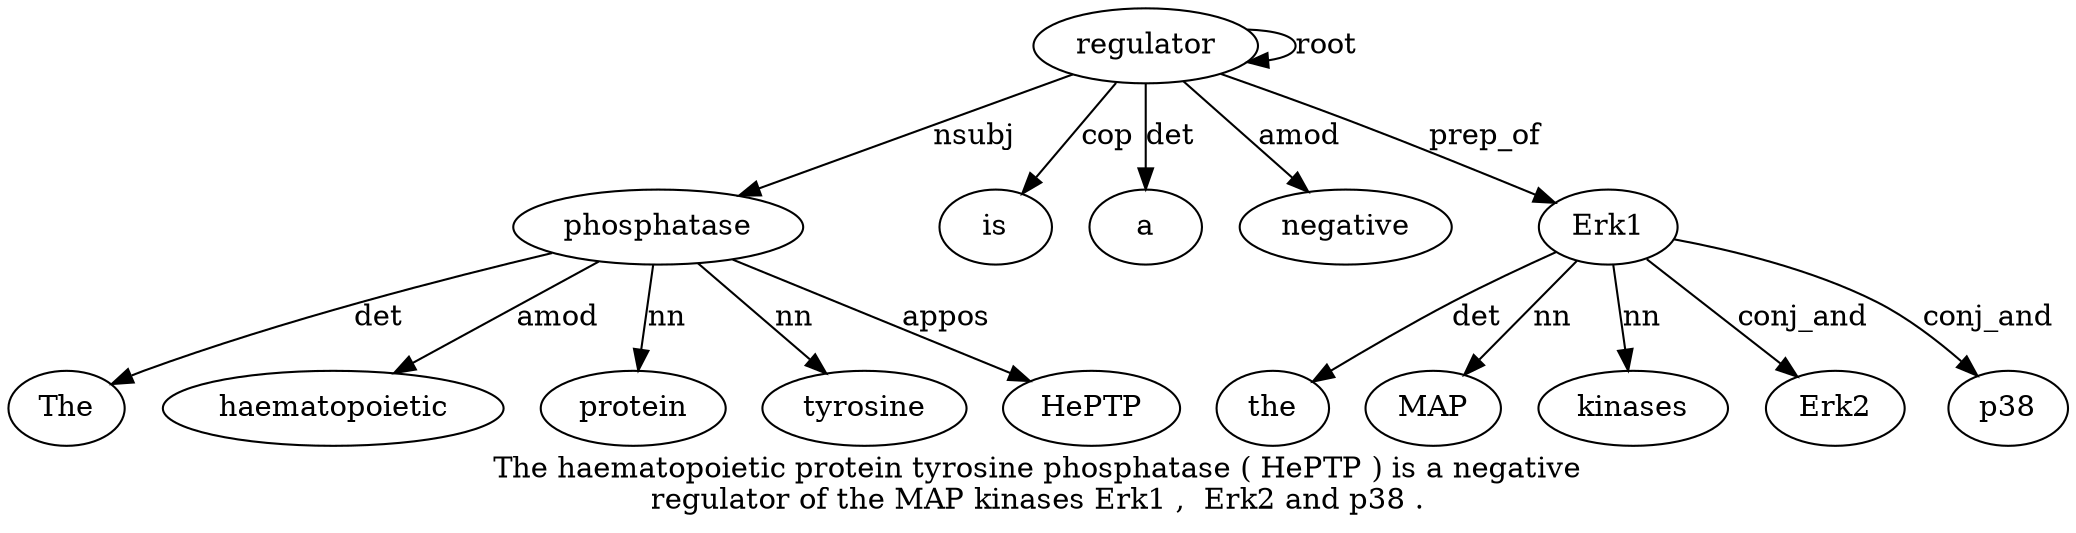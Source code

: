 digraph "The haematopoietic protein tyrosine phosphatase ( HePTP ) is a negative regulator of the MAP kinases Erk1 ,  Erk2 and p38 ." {
label="The haematopoietic protein tyrosine phosphatase ( HePTP ) is a negative
regulator of the MAP kinases Erk1 ,  Erk2 and p38 .";
phosphatase5 [style=filled, fillcolor=white, label=phosphatase];
The1 [style=filled, fillcolor=white, label=The];
phosphatase5 -> The1  [label=det];
haematopoietic2 [style=filled, fillcolor=white, label=haematopoietic];
phosphatase5 -> haematopoietic2  [label=amod];
protein3 [style=filled, fillcolor=white, label=protein];
phosphatase5 -> protein3  [label=nn];
tyrosine4 [style=filled, fillcolor=white, label=tyrosine];
phosphatase5 -> tyrosine4  [label=nn];
regulator12 [style=filled, fillcolor=white, label=regulator];
regulator12 -> phosphatase5  [label=nsubj];
HePTP7 [style=filled, fillcolor=white, label=HePTP];
phosphatase5 -> HePTP7  [label=appos];
is9 [style=filled, fillcolor=white, label=is];
regulator12 -> is9  [label=cop];
a10 [style=filled, fillcolor=white, label=a];
regulator12 -> a10  [label=det];
negative11 [style=filled, fillcolor=white, label=negative];
regulator12 -> negative11  [label=amod];
regulator12 -> regulator12  [label=root];
Erk117 [style=filled, fillcolor=white, label=Erk1];
the14 [style=filled, fillcolor=white, label=the];
Erk117 -> the14  [label=det];
MAP15 [style=filled, fillcolor=white, label=MAP];
Erk117 -> MAP15  [label=nn];
kinases16 [style=filled, fillcolor=white, label=kinases];
Erk117 -> kinases16  [label=nn];
regulator12 -> Erk117  [label=prep_of];
Erk219 [style=filled, fillcolor=white, label=Erk2];
Erk117 -> Erk219  [label=conj_and];
p3821 [style=filled, fillcolor=white, label=p38];
Erk117 -> p3821  [label=conj_and];
}
